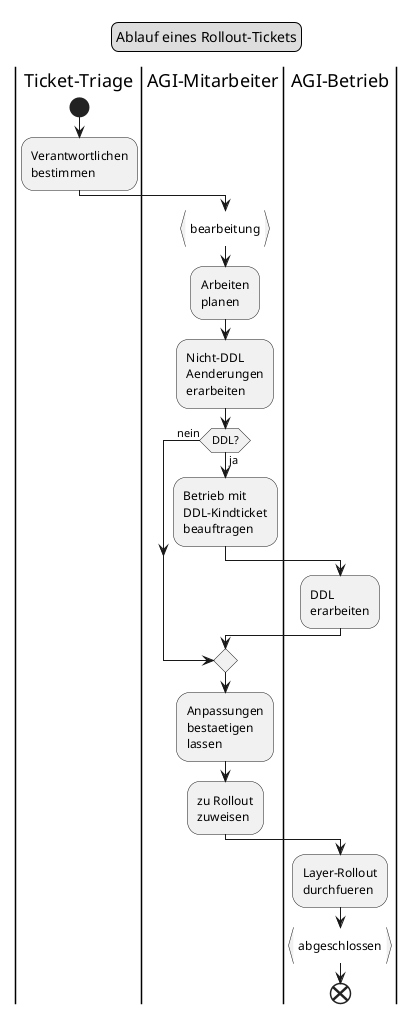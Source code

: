 @startuml
legend top
	Ablauf eines Rollout-Tickets
end legend
|Ticket-Triage|
start
:Verantwortlichen
bestimmen;
|AGI-Mitarbeiter|

:bearbeitung}

:Arbeiten
planen;

:Nicht-DDL
Aenderungen
erarbeiten;

if (DDL?) then (nein)

else (ja)

:Betrieb mit
DDL-Kindticket
beauftragen;

|AGI-Betrieb|

:DDL
erarbeiten;

endif

|AGI-Mitarbeiter|
:Anpassungen
bestaetigen
lassen;

:zu Rollout
zuweisen;

|AGI-Betrieb|
:Layer-Rollout
durchfueren;

:abgeschlossen}

end
@enduml